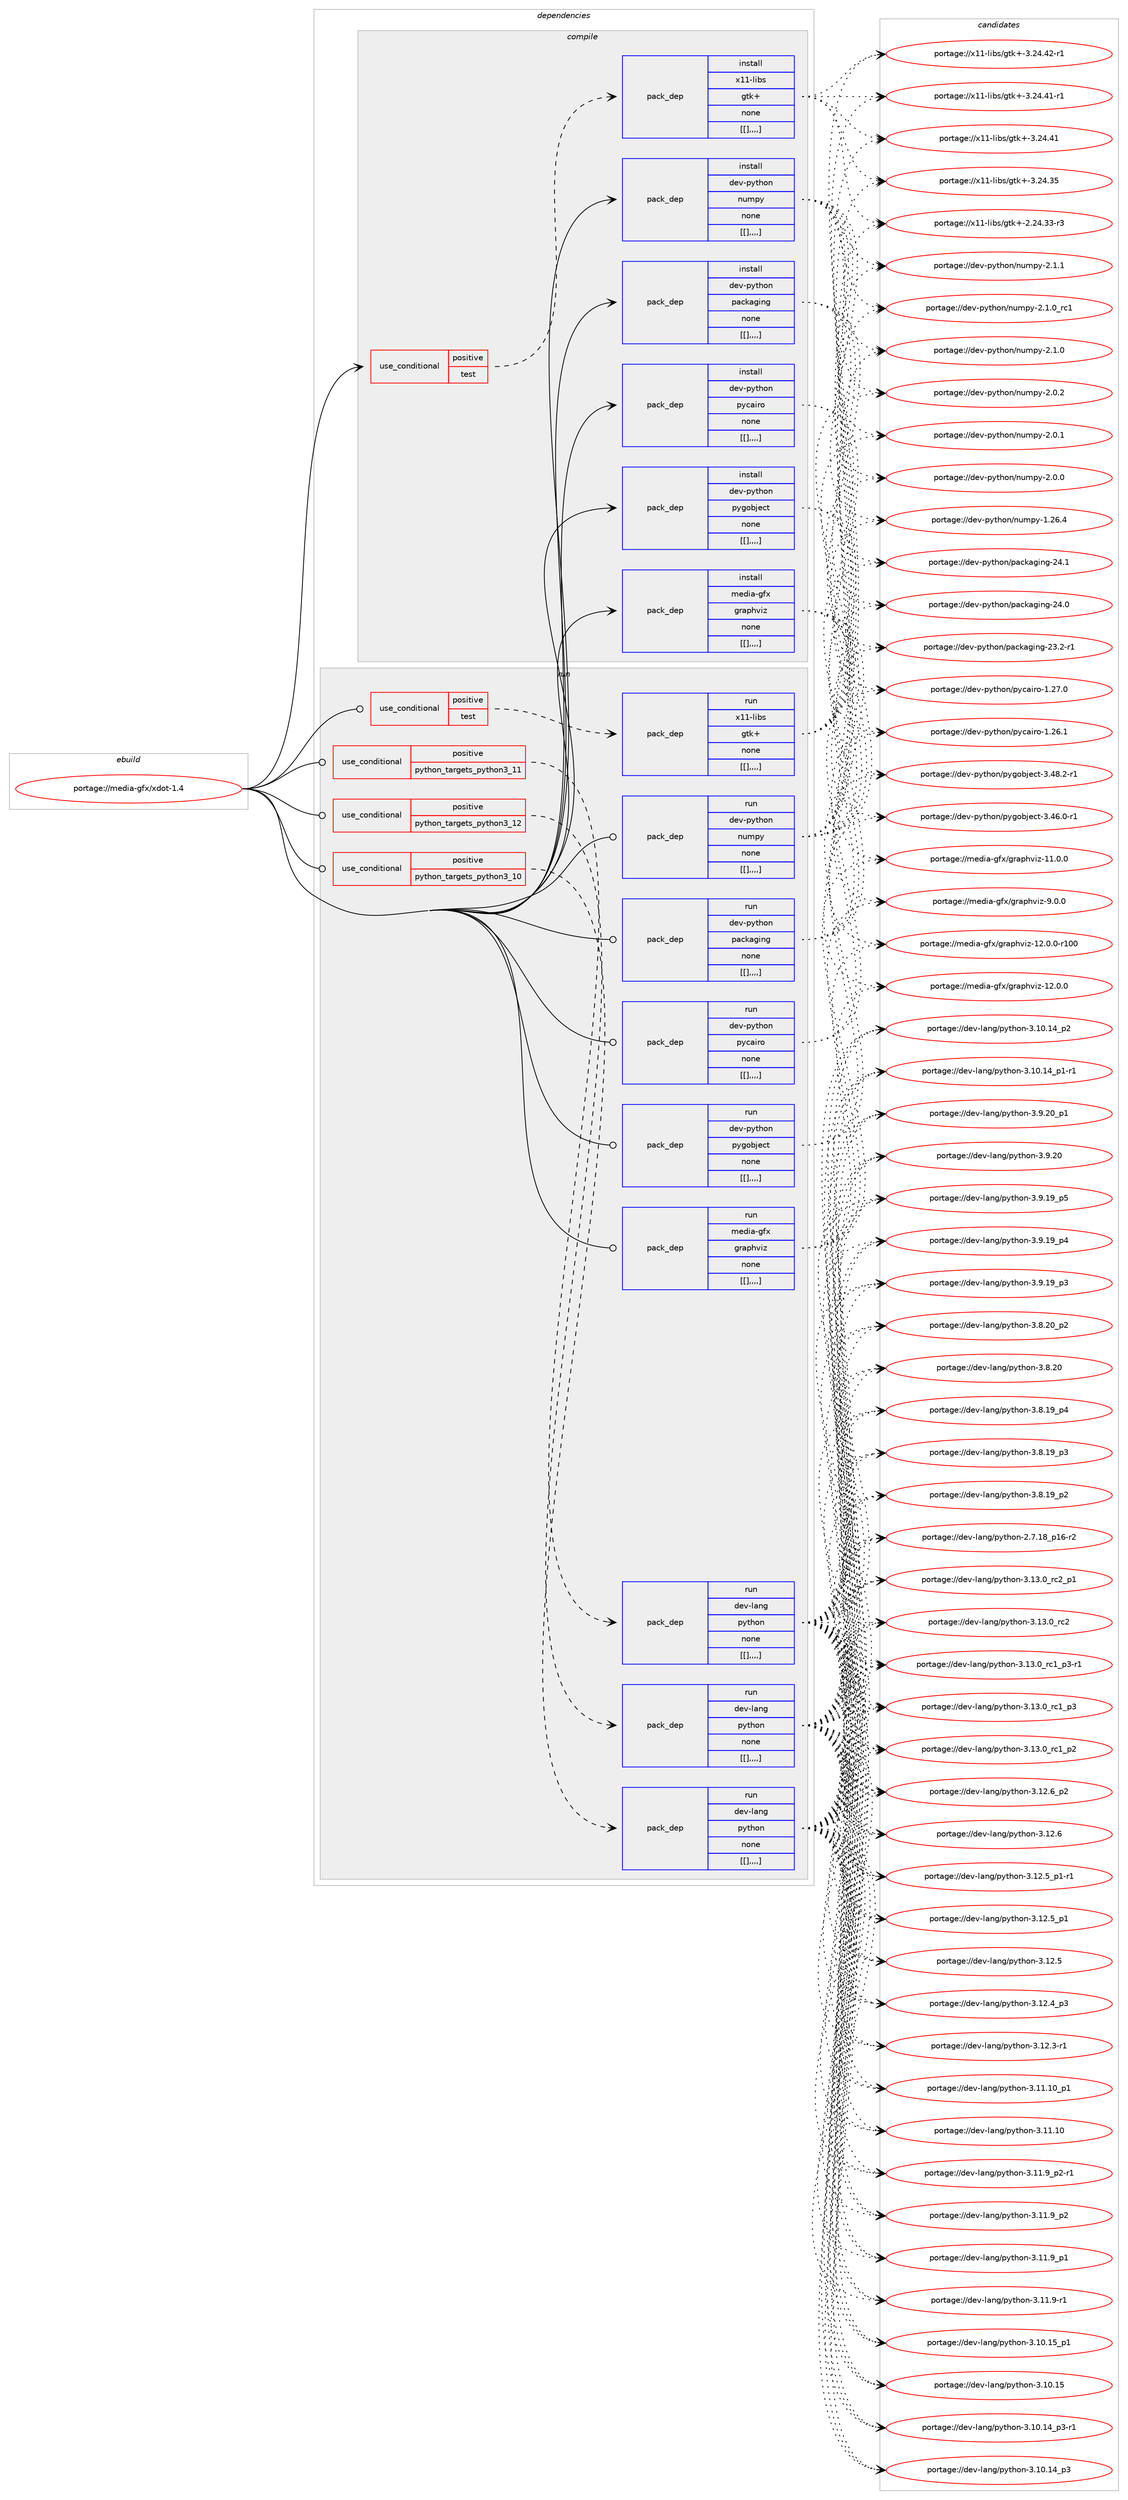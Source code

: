 digraph prolog {

# *************
# Graph options
# *************

newrank=true;
concentrate=true;
compound=true;
graph [rankdir=LR,fontname=Helvetica,fontsize=10,ranksep=1.5];#, ranksep=2.5, nodesep=0.2];
edge  [arrowhead=vee];
node  [fontname=Helvetica,fontsize=10];

# **********
# The ebuild
# **********

subgraph cluster_leftcol {
color=gray;
label=<<i>ebuild</i>>;
id [label="portage://media-gfx/xdot-1.4", color=red, width=4, href="../media-gfx/xdot-1.4.svg"];
}

# ****************
# The dependencies
# ****************

subgraph cluster_midcol {
color=gray;
label=<<i>dependencies</i>>;
subgraph cluster_compile {
fillcolor="#eeeeee";
style=filled;
label=<<i>compile</i>>;
subgraph cond77626 {
dependency305379 [label=<<TABLE BORDER="0" CELLBORDER="1" CELLSPACING="0" CELLPADDING="4"><TR><TD ROWSPAN="3" CELLPADDING="10">use_conditional</TD></TR><TR><TD>positive</TD></TR><TR><TD>test</TD></TR></TABLE>>, shape=none, color=red];
subgraph pack225354 {
dependency305380 [label=<<TABLE BORDER="0" CELLBORDER="1" CELLSPACING="0" CELLPADDING="4" WIDTH="220"><TR><TD ROWSPAN="6" CELLPADDING="30">pack_dep</TD></TR><TR><TD WIDTH="110">install</TD></TR><TR><TD>x11-libs</TD></TR><TR><TD>gtk+</TD></TR><TR><TD>none</TD></TR><TR><TD>[[],,,,]</TD></TR></TABLE>>, shape=none, color=blue];
}
dependency305379:e -> dependency305380:w [weight=20,style="dashed",arrowhead="vee"];
}
id:e -> dependency305379:w [weight=20,style="solid",arrowhead="vee"];
subgraph pack225355 {
dependency305381 [label=<<TABLE BORDER="0" CELLBORDER="1" CELLSPACING="0" CELLPADDING="4" WIDTH="220"><TR><TD ROWSPAN="6" CELLPADDING="30">pack_dep</TD></TR><TR><TD WIDTH="110">install</TD></TR><TR><TD>dev-python</TD></TR><TR><TD>numpy</TD></TR><TR><TD>none</TD></TR><TR><TD>[[],,,,]</TD></TR></TABLE>>, shape=none, color=blue];
}
id:e -> dependency305381:w [weight=20,style="solid",arrowhead="vee"];
subgraph pack225356 {
dependency305382 [label=<<TABLE BORDER="0" CELLBORDER="1" CELLSPACING="0" CELLPADDING="4" WIDTH="220"><TR><TD ROWSPAN="6" CELLPADDING="30">pack_dep</TD></TR><TR><TD WIDTH="110">install</TD></TR><TR><TD>dev-python</TD></TR><TR><TD>packaging</TD></TR><TR><TD>none</TD></TR><TR><TD>[[],,,,]</TD></TR></TABLE>>, shape=none, color=blue];
}
id:e -> dependency305382:w [weight=20,style="solid",arrowhead="vee"];
subgraph pack225357 {
dependency305383 [label=<<TABLE BORDER="0" CELLBORDER="1" CELLSPACING="0" CELLPADDING="4" WIDTH="220"><TR><TD ROWSPAN="6" CELLPADDING="30">pack_dep</TD></TR><TR><TD WIDTH="110">install</TD></TR><TR><TD>dev-python</TD></TR><TR><TD>pycairo</TD></TR><TR><TD>none</TD></TR><TR><TD>[[],,,,]</TD></TR></TABLE>>, shape=none, color=blue];
}
id:e -> dependency305383:w [weight=20,style="solid",arrowhead="vee"];
subgraph pack225358 {
dependency305384 [label=<<TABLE BORDER="0" CELLBORDER="1" CELLSPACING="0" CELLPADDING="4" WIDTH="220"><TR><TD ROWSPAN="6" CELLPADDING="30">pack_dep</TD></TR><TR><TD WIDTH="110">install</TD></TR><TR><TD>dev-python</TD></TR><TR><TD>pygobject</TD></TR><TR><TD>none</TD></TR><TR><TD>[[],,,,]</TD></TR></TABLE>>, shape=none, color=blue];
}
id:e -> dependency305384:w [weight=20,style="solid",arrowhead="vee"];
subgraph pack225359 {
dependency305385 [label=<<TABLE BORDER="0" CELLBORDER="1" CELLSPACING="0" CELLPADDING="4" WIDTH="220"><TR><TD ROWSPAN="6" CELLPADDING="30">pack_dep</TD></TR><TR><TD WIDTH="110">install</TD></TR><TR><TD>media-gfx</TD></TR><TR><TD>graphviz</TD></TR><TR><TD>none</TD></TR><TR><TD>[[],,,,]</TD></TR></TABLE>>, shape=none, color=blue];
}
id:e -> dependency305385:w [weight=20,style="solid",arrowhead="vee"];
}
subgraph cluster_compileandrun {
fillcolor="#eeeeee";
style=filled;
label=<<i>compile and run</i>>;
}
subgraph cluster_run {
fillcolor="#eeeeee";
style=filled;
label=<<i>run</i>>;
subgraph cond77627 {
dependency305386 [label=<<TABLE BORDER="0" CELLBORDER="1" CELLSPACING="0" CELLPADDING="4"><TR><TD ROWSPAN="3" CELLPADDING="10">use_conditional</TD></TR><TR><TD>positive</TD></TR><TR><TD>python_targets_python3_10</TD></TR></TABLE>>, shape=none, color=red];
subgraph pack225360 {
dependency305387 [label=<<TABLE BORDER="0" CELLBORDER="1" CELLSPACING="0" CELLPADDING="4" WIDTH="220"><TR><TD ROWSPAN="6" CELLPADDING="30">pack_dep</TD></TR><TR><TD WIDTH="110">run</TD></TR><TR><TD>dev-lang</TD></TR><TR><TD>python</TD></TR><TR><TD>none</TD></TR><TR><TD>[[],,,,]</TD></TR></TABLE>>, shape=none, color=blue];
}
dependency305386:e -> dependency305387:w [weight=20,style="dashed",arrowhead="vee"];
}
id:e -> dependency305386:w [weight=20,style="solid",arrowhead="odot"];
subgraph cond77628 {
dependency305388 [label=<<TABLE BORDER="0" CELLBORDER="1" CELLSPACING="0" CELLPADDING="4"><TR><TD ROWSPAN="3" CELLPADDING="10">use_conditional</TD></TR><TR><TD>positive</TD></TR><TR><TD>python_targets_python3_11</TD></TR></TABLE>>, shape=none, color=red];
subgraph pack225361 {
dependency305389 [label=<<TABLE BORDER="0" CELLBORDER="1" CELLSPACING="0" CELLPADDING="4" WIDTH="220"><TR><TD ROWSPAN="6" CELLPADDING="30">pack_dep</TD></TR><TR><TD WIDTH="110">run</TD></TR><TR><TD>dev-lang</TD></TR><TR><TD>python</TD></TR><TR><TD>none</TD></TR><TR><TD>[[],,,,]</TD></TR></TABLE>>, shape=none, color=blue];
}
dependency305388:e -> dependency305389:w [weight=20,style="dashed",arrowhead="vee"];
}
id:e -> dependency305388:w [weight=20,style="solid",arrowhead="odot"];
subgraph cond77629 {
dependency305390 [label=<<TABLE BORDER="0" CELLBORDER="1" CELLSPACING="0" CELLPADDING="4"><TR><TD ROWSPAN="3" CELLPADDING="10">use_conditional</TD></TR><TR><TD>positive</TD></TR><TR><TD>python_targets_python3_12</TD></TR></TABLE>>, shape=none, color=red];
subgraph pack225362 {
dependency305391 [label=<<TABLE BORDER="0" CELLBORDER="1" CELLSPACING="0" CELLPADDING="4" WIDTH="220"><TR><TD ROWSPAN="6" CELLPADDING="30">pack_dep</TD></TR><TR><TD WIDTH="110">run</TD></TR><TR><TD>dev-lang</TD></TR><TR><TD>python</TD></TR><TR><TD>none</TD></TR><TR><TD>[[],,,,]</TD></TR></TABLE>>, shape=none, color=blue];
}
dependency305390:e -> dependency305391:w [weight=20,style="dashed",arrowhead="vee"];
}
id:e -> dependency305390:w [weight=20,style="solid",arrowhead="odot"];
subgraph cond77630 {
dependency305392 [label=<<TABLE BORDER="0" CELLBORDER="1" CELLSPACING="0" CELLPADDING="4"><TR><TD ROWSPAN="3" CELLPADDING="10">use_conditional</TD></TR><TR><TD>positive</TD></TR><TR><TD>test</TD></TR></TABLE>>, shape=none, color=red];
subgraph pack225363 {
dependency305393 [label=<<TABLE BORDER="0" CELLBORDER="1" CELLSPACING="0" CELLPADDING="4" WIDTH="220"><TR><TD ROWSPAN="6" CELLPADDING="30">pack_dep</TD></TR><TR><TD WIDTH="110">run</TD></TR><TR><TD>x11-libs</TD></TR><TR><TD>gtk+</TD></TR><TR><TD>none</TD></TR><TR><TD>[[],,,,]</TD></TR></TABLE>>, shape=none, color=blue];
}
dependency305392:e -> dependency305393:w [weight=20,style="dashed",arrowhead="vee"];
}
id:e -> dependency305392:w [weight=20,style="solid",arrowhead="odot"];
subgraph pack225364 {
dependency305394 [label=<<TABLE BORDER="0" CELLBORDER="1" CELLSPACING="0" CELLPADDING="4" WIDTH="220"><TR><TD ROWSPAN="6" CELLPADDING="30">pack_dep</TD></TR><TR><TD WIDTH="110">run</TD></TR><TR><TD>dev-python</TD></TR><TR><TD>numpy</TD></TR><TR><TD>none</TD></TR><TR><TD>[[],,,,]</TD></TR></TABLE>>, shape=none, color=blue];
}
id:e -> dependency305394:w [weight=20,style="solid",arrowhead="odot"];
subgraph pack225365 {
dependency305395 [label=<<TABLE BORDER="0" CELLBORDER="1" CELLSPACING="0" CELLPADDING="4" WIDTH="220"><TR><TD ROWSPAN="6" CELLPADDING="30">pack_dep</TD></TR><TR><TD WIDTH="110">run</TD></TR><TR><TD>dev-python</TD></TR><TR><TD>packaging</TD></TR><TR><TD>none</TD></TR><TR><TD>[[],,,,]</TD></TR></TABLE>>, shape=none, color=blue];
}
id:e -> dependency305395:w [weight=20,style="solid",arrowhead="odot"];
subgraph pack225366 {
dependency305396 [label=<<TABLE BORDER="0" CELLBORDER="1" CELLSPACING="0" CELLPADDING="4" WIDTH="220"><TR><TD ROWSPAN="6" CELLPADDING="30">pack_dep</TD></TR><TR><TD WIDTH="110">run</TD></TR><TR><TD>dev-python</TD></TR><TR><TD>pycairo</TD></TR><TR><TD>none</TD></TR><TR><TD>[[],,,,]</TD></TR></TABLE>>, shape=none, color=blue];
}
id:e -> dependency305396:w [weight=20,style="solid",arrowhead="odot"];
subgraph pack225367 {
dependency305397 [label=<<TABLE BORDER="0" CELLBORDER="1" CELLSPACING="0" CELLPADDING="4" WIDTH="220"><TR><TD ROWSPAN="6" CELLPADDING="30">pack_dep</TD></TR><TR><TD WIDTH="110">run</TD></TR><TR><TD>dev-python</TD></TR><TR><TD>pygobject</TD></TR><TR><TD>none</TD></TR><TR><TD>[[],,,,]</TD></TR></TABLE>>, shape=none, color=blue];
}
id:e -> dependency305397:w [weight=20,style="solid",arrowhead="odot"];
subgraph pack225368 {
dependency305398 [label=<<TABLE BORDER="0" CELLBORDER="1" CELLSPACING="0" CELLPADDING="4" WIDTH="220"><TR><TD ROWSPAN="6" CELLPADDING="30">pack_dep</TD></TR><TR><TD WIDTH="110">run</TD></TR><TR><TD>media-gfx</TD></TR><TR><TD>graphviz</TD></TR><TR><TD>none</TD></TR><TR><TD>[[],,,,]</TD></TR></TABLE>>, shape=none, color=blue];
}
id:e -> dependency305398:w [weight=20,style="solid",arrowhead="odot"];
}
}

# **************
# The candidates
# **************

subgraph cluster_choices {
rank=same;
color=gray;
label=<<i>candidates</i>>;

subgraph choice225354 {
color=black;
nodesep=1;
choice12049494510810598115471031161074345514650524652504511449 [label="portage://x11-libs/gtk+-3.24.42-r1", color=red, width=4,href="../x11-libs/gtk+-3.24.42-r1.svg"];
choice12049494510810598115471031161074345514650524652494511449 [label="portage://x11-libs/gtk+-3.24.41-r1", color=red, width=4,href="../x11-libs/gtk+-3.24.41-r1.svg"];
choice1204949451081059811547103116107434551465052465249 [label="portage://x11-libs/gtk+-3.24.41", color=red, width=4,href="../x11-libs/gtk+-3.24.41.svg"];
choice1204949451081059811547103116107434551465052465153 [label="portage://x11-libs/gtk+-3.24.35", color=red, width=4,href="../x11-libs/gtk+-3.24.35.svg"];
choice12049494510810598115471031161074345504650524651514511451 [label="portage://x11-libs/gtk+-2.24.33-r3", color=red, width=4,href="../x11-libs/gtk+-2.24.33-r3.svg"];
dependency305380:e -> choice12049494510810598115471031161074345514650524652504511449:w [style=dotted,weight="100"];
dependency305380:e -> choice12049494510810598115471031161074345514650524652494511449:w [style=dotted,weight="100"];
dependency305380:e -> choice1204949451081059811547103116107434551465052465249:w [style=dotted,weight="100"];
dependency305380:e -> choice1204949451081059811547103116107434551465052465153:w [style=dotted,weight="100"];
dependency305380:e -> choice12049494510810598115471031161074345504650524651514511451:w [style=dotted,weight="100"];
}
subgraph choice225355 {
color=black;
nodesep=1;
choice1001011184511212111610411111047110117109112121455046494649 [label="portage://dev-python/numpy-2.1.1", color=red, width=4,href="../dev-python/numpy-2.1.1.svg"];
choice1001011184511212111610411111047110117109112121455046494648951149949 [label="portage://dev-python/numpy-2.1.0_rc1", color=red, width=4,href="../dev-python/numpy-2.1.0_rc1.svg"];
choice1001011184511212111610411111047110117109112121455046494648 [label="portage://dev-python/numpy-2.1.0", color=red, width=4,href="../dev-python/numpy-2.1.0.svg"];
choice1001011184511212111610411111047110117109112121455046484650 [label="portage://dev-python/numpy-2.0.2", color=red, width=4,href="../dev-python/numpy-2.0.2.svg"];
choice1001011184511212111610411111047110117109112121455046484649 [label="portage://dev-python/numpy-2.0.1", color=red, width=4,href="../dev-python/numpy-2.0.1.svg"];
choice1001011184511212111610411111047110117109112121455046484648 [label="portage://dev-python/numpy-2.0.0", color=red, width=4,href="../dev-python/numpy-2.0.0.svg"];
choice100101118451121211161041111104711011710911212145494650544652 [label="portage://dev-python/numpy-1.26.4", color=red, width=4,href="../dev-python/numpy-1.26.4.svg"];
dependency305381:e -> choice1001011184511212111610411111047110117109112121455046494649:w [style=dotted,weight="100"];
dependency305381:e -> choice1001011184511212111610411111047110117109112121455046494648951149949:w [style=dotted,weight="100"];
dependency305381:e -> choice1001011184511212111610411111047110117109112121455046494648:w [style=dotted,weight="100"];
dependency305381:e -> choice1001011184511212111610411111047110117109112121455046484650:w [style=dotted,weight="100"];
dependency305381:e -> choice1001011184511212111610411111047110117109112121455046484649:w [style=dotted,weight="100"];
dependency305381:e -> choice1001011184511212111610411111047110117109112121455046484648:w [style=dotted,weight="100"];
dependency305381:e -> choice100101118451121211161041111104711011710911212145494650544652:w [style=dotted,weight="100"];
}
subgraph choice225356 {
color=black;
nodesep=1;
choice10010111845112121116104111110471129799107971031051101034550524649 [label="portage://dev-python/packaging-24.1", color=red, width=4,href="../dev-python/packaging-24.1.svg"];
choice10010111845112121116104111110471129799107971031051101034550524648 [label="portage://dev-python/packaging-24.0", color=red, width=4,href="../dev-python/packaging-24.0.svg"];
choice100101118451121211161041111104711297991079710310511010345505146504511449 [label="portage://dev-python/packaging-23.2-r1", color=red, width=4,href="../dev-python/packaging-23.2-r1.svg"];
dependency305382:e -> choice10010111845112121116104111110471129799107971031051101034550524649:w [style=dotted,weight="100"];
dependency305382:e -> choice10010111845112121116104111110471129799107971031051101034550524648:w [style=dotted,weight="100"];
dependency305382:e -> choice100101118451121211161041111104711297991079710310511010345505146504511449:w [style=dotted,weight="100"];
}
subgraph choice225357 {
color=black;
nodesep=1;
choice1001011184511212111610411111047112121999710511411145494650554648 [label="portage://dev-python/pycairo-1.27.0", color=red, width=4,href="../dev-python/pycairo-1.27.0.svg"];
choice1001011184511212111610411111047112121999710511411145494650544649 [label="portage://dev-python/pycairo-1.26.1", color=red, width=4,href="../dev-python/pycairo-1.26.1.svg"];
dependency305383:e -> choice1001011184511212111610411111047112121999710511411145494650554648:w [style=dotted,weight="100"];
dependency305383:e -> choice1001011184511212111610411111047112121999710511411145494650544649:w [style=dotted,weight="100"];
}
subgraph choice225358 {
color=black;
nodesep=1;
choice10010111845112121116104111110471121211031119810610199116455146525646504511449 [label="portage://dev-python/pygobject-3.48.2-r1", color=red, width=4,href="../dev-python/pygobject-3.48.2-r1.svg"];
choice10010111845112121116104111110471121211031119810610199116455146525446484511449 [label="portage://dev-python/pygobject-3.46.0-r1", color=red, width=4,href="../dev-python/pygobject-3.46.0-r1.svg"];
dependency305384:e -> choice10010111845112121116104111110471121211031119810610199116455146525646504511449:w [style=dotted,weight="100"];
dependency305384:e -> choice10010111845112121116104111110471121211031119810610199116455146525446484511449:w [style=dotted,weight="100"];
}
subgraph choice225359 {
color=black;
nodesep=1;
choice109101100105974510310212047103114971121041181051224549504648464845114494848 [label="portage://media-gfx/graphviz-12.0.0-r100", color=red, width=4,href="../media-gfx/graphviz-12.0.0-r100.svg"];
choice1091011001059745103102120471031149711210411810512245495046484648 [label="portage://media-gfx/graphviz-12.0.0", color=red, width=4,href="../media-gfx/graphviz-12.0.0.svg"];
choice1091011001059745103102120471031149711210411810512245494946484648 [label="portage://media-gfx/graphviz-11.0.0", color=red, width=4,href="../media-gfx/graphviz-11.0.0.svg"];
choice10910110010597451031021204710311497112104118105122455746484648 [label="portage://media-gfx/graphviz-9.0.0", color=red, width=4,href="../media-gfx/graphviz-9.0.0.svg"];
dependency305385:e -> choice109101100105974510310212047103114971121041181051224549504648464845114494848:w [style=dotted,weight="100"];
dependency305385:e -> choice1091011001059745103102120471031149711210411810512245495046484648:w [style=dotted,weight="100"];
dependency305385:e -> choice1091011001059745103102120471031149711210411810512245494946484648:w [style=dotted,weight="100"];
dependency305385:e -> choice10910110010597451031021204710311497112104118105122455746484648:w [style=dotted,weight="100"];
}
subgraph choice225360 {
color=black;
nodesep=1;
choice100101118451089711010347112121116104111110455146495146489511499509511249 [label="portage://dev-lang/python-3.13.0_rc2_p1", color=red, width=4,href="../dev-lang/python-3.13.0_rc2_p1.svg"];
choice10010111845108971101034711212111610411111045514649514648951149950 [label="portage://dev-lang/python-3.13.0_rc2", color=red, width=4,href="../dev-lang/python-3.13.0_rc2.svg"];
choice1001011184510897110103471121211161041111104551464951464895114994995112514511449 [label="portage://dev-lang/python-3.13.0_rc1_p3-r1", color=red, width=4,href="../dev-lang/python-3.13.0_rc1_p3-r1.svg"];
choice100101118451089711010347112121116104111110455146495146489511499499511251 [label="portage://dev-lang/python-3.13.0_rc1_p3", color=red, width=4,href="../dev-lang/python-3.13.0_rc1_p3.svg"];
choice100101118451089711010347112121116104111110455146495146489511499499511250 [label="portage://dev-lang/python-3.13.0_rc1_p2", color=red, width=4,href="../dev-lang/python-3.13.0_rc1_p2.svg"];
choice100101118451089711010347112121116104111110455146495046549511250 [label="portage://dev-lang/python-3.12.6_p2", color=red, width=4,href="../dev-lang/python-3.12.6_p2.svg"];
choice10010111845108971101034711212111610411111045514649504654 [label="portage://dev-lang/python-3.12.6", color=red, width=4,href="../dev-lang/python-3.12.6.svg"];
choice1001011184510897110103471121211161041111104551464950465395112494511449 [label="portage://dev-lang/python-3.12.5_p1-r1", color=red, width=4,href="../dev-lang/python-3.12.5_p1-r1.svg"];
choice100101118451089711010347112121116104111110455146495046539511249 [label="portage://dev-lang/python-3.12.5_p1", color=red, width=4,href="../dev-lang/python-3.12.5_p1.svg"];
choice10010111845108971101034711212111610411111045514649504653 [label="portage://dev-lang/python-3.12.5", color=red, width=4,href="../dev-lang/python-3.12.5.svg"];
choice100101118451089711010347112121116104111110455146495046529511251 [label="portage://dev-lang/python-3.12.4_p3", color=red, width=4,href="../dev-lang/python-3.12.4_p3.svg"];
choice100101118451089711010347112121116104111110455146495046514511449 [label="portage://dev-lang/python-3.12.3-r1", color=red, width=4,href="../dev-lang/python-3.12.3-r1.svg"];
choice10010111845108971101034711212111610411111045514649494649489511249 [label="portage://dev-lang/python-3.11.10_p1", color=red, width=4,href="../dev-lang/python-3.11.10_p1.svg"];
choice1001011184510897110103471121211161041111104551464949464948 [label="portage://dev-lang/python-3.11.10", color=red, width=4,href="../dev-lang/python-3.11.10.svg"];
choice1001011184510897110103471121211161041111104551464949465795112504511449 [label="portage://dev-lang/python-3.11.9_p2-r1", color=red, width=4,href="../dev-lang/python-3.11.9_p2-r1.svg"];
choice100101118451089711010347112121116104111110455146494946579511250 [label="portage://dev-lang/python-3.11.9_p2", color=red, width=4,href="../dev-lang/python-3.11.9_p2.svg"];
choice100101118451089711010347112121116104111110455146494946579511249 [label="portage://dev-lang/python-3.11.9_p1", color=red, width=4,href="../dev-lang/python-3.11.9_p1.svg"];
choice100101118451089711010347112121116104111110455146494946574511449 [label="portage://dev-lang/python-3.11.9-r1", color=red, width=4,href="../dev-lang/python-3.11.9-r1.svg"];
choice10010111845108971101034711212111610411111045514649484649539511249 [label="portage://dev-lang/python-3.10.15_p1", color=red, width=4,href="../dev-lang/python-3.10.15_p1.svg"];
choice1001011184510897110103471121211161041111104551464948464953 [label="portage://dev-lang/python-3.10.15", color=red, width=4,href="../dev-lang/python-3.10.15.svg"];
choice100101118451089711010347112121116104111110455146494846495295112514511449 [label="portage://dev-lang/python-3.10.14_p3-r1", color=red, width=4,href="../dev-lang/python-3.10.14_p3-r1.svg"];
choice10010111845108971101034711212111610411111045514649484649529511251 [label="portage://dev-lang/python-3.10.14_p3", color=red, width=4,href="../dev-lang/python-3.10.14_p3.svg"];
choice10010111845108971101034711212111610411111045514649484649529511250 [label="portage://dev-lang/python-3.10.14_p2", color=red, width=4,href="../dev-lang/python-3.10.14_p2.svg"];
choice100101118451089711010347112121116104111110455146494846495295112494511449 [label="portage://dev-lang/python-3.10.14_p1-r1", color=red, width=4,href="../dev-lang/python-3.10.14_p1-r1.svg"];
choice100101118451089711010347112121116104111110455146574650489511249 [label="portage://dev-lang/python-3.9.20_p1", color=red, width=4,href="../dev-lang/python-3.9.20_p1.svg"];
choice10010111845108971101034711212111610411111045514657465048 [label="portage://dev-lang/python-3.9.20", color=red, width=4,href="../dev-lang/python-3.9.20.svg"];
choice100101118451089711010347112121116104111110455146574649579511253 [label="portage://dev-lang/python-3.9.19_p5", color=red, width=4,href="../dev-lang/python-3.9.19_p5.svg"];
choice100101118451089711010347112121116104111110455146574649579511252 [label="portage://dev-lang/python-3.9.19_p4", color=red, width=4,href="../dev-lang/python-3.9.19_p4.svg"];
choice100101118451089711010347112121116104111110455146574649579511251 [label="portage://dev-lang/python-3.9.19_p3", color=red, width=4,href="../dev-lang/python-3.9.19_p3.svg"];
choice100101118451089711010347112121116104111110455146564650489511250 [label="portage://dev-lang/python-3.8.20_p2", color=red, width=4,href="../dev-lang/python-3.8.20_p2.svg"];
choice10010111845108971101034711212111610411111045514656465048 [label="portage://dev-lang/python-3.8.20", color=red, width=4,href="../dev-lang/python-3.8.20.svg"];
choice100101118451089711010347112121116104111110455146564649579511252 [label="portage://dev-lang/python-3.8.19_p4", color=red, width=4,href="../dev-lang/python-3.8.19_p4.svg"];
choice100101118451089711010347112121116104111110455146564649579511251 [label="portage://dev-lang/python-3.8.19_p3", color=red, width=4,href="../dev-lang/python-3.8.19_p3.svg"];
choice100101118451089711010347112121116104111110455146564649579511250 [label="portage://dev-lang/python-3.8.19_p2", color=red, width=4,href="../dev-lang/python-3.8.19_p2.svg"];
choice100101118451089711010347112121116104111110455046554649569511249544511450 [label="portage://dev-lang/python-2.7.18_p16-r2", color=red, width=4,href="../dev-lang/python-2.7.18_p16-r2.svg"];
dependency305387:e -> choice100101118451089711010347112121116104111110455146495146489511499509511249:w [style=dotted,weight="100"];
dependency305387:e -> choice10010111845108971101034711212111610411111045514649514648951149950:w [style=dotted,weight="100"];
dependency305387:e -> choice1001011184510897110103471121211161041111104551464951464895114994995112514511449:w [style=dotted,weight="100"];
dependency305387:e -> choice100101118451089711010347112121116104111110455146495146489511499499511251:w [style=dotted,weight="100"];
dependency305387:e -> choice100101118451089711010347112121116104111110455146495146489511499499511250:w [style=dotted,weight="100"];
dependency305387:e -> choice100101118451089711010347112121116104111110455146495046549511250:w [style=dotted,weight="100"];
dependency305387:e -> choice10010111845108971101034711212111610411111045514649504654:w [style=dotted,weight="100"];
dependency305387:e -> choice1001011184510897110103471121211161041111104551464950465395112494511449:w [style=dotted,weight="100"];
dependency305387:e -> choice100101118451089711010347112121116104111110455146495046539511249:w [style=dotted,weight="100"];
dependency305387:e -> choice10010111845108971101034711212111610411111045514649504653:w [style=dotted,weight="100"];
dependency305387:e -> choice100101118451089711010347112121116104111110455146495046529511251:w [style=dotted,weight="100"];
dependency305387:e -> choice100101118451089711010347112121116104111110455146495046514511449:w [style=dotted,weight="100"];
dependency305387:e -> choice10010111845108971101034711212111610411111045514649494649489511249:w [style=dotted,weight="100"];
dependency305387:e -> choice1001011184510897110103471121211161041111104551464949464948:w [style=dotted,weight="100"];
dependency305387:e -> choice1001011184510897110103471121211161041111104551464949465795112504511449:w [style=dotted,weight="100"];
dependency305387:e -> choice100101118451089711010347112121116104111110455146494946579511250:w [style=dotted,weight="100"];
dependency305387:e -> choice100101118451089711010347112121116104111110455146494946579511249:w [style=dotted,weight="100"];
dependency305387:e -> choice100101118451089711010347112121116104111110455146494946574511449:w [style=dotted,weight="100"];
dependency305387:e -> choice10010111845108971101034711212111610411111045514649484649539511249:w [style=dotted,weight="100"];
dependency305387:e -> choice1001011184510897110103471121211161041111104551464948464953:w [style=dotted,weight="100"];
dependency305387:e -> choice100101118451089711010347112121116104111110455146494846495295112514511449:w [style=dotted,weight="100"];
dependency305387:e -> choice10010111845108971101034711212111610411111045514649484649529511251:w [style=dotted,weight="100"];
dependency305387:e -> choice10010111845108971101034711212111610411111045514649484649529511250:w [style=dotted,weight="100"];
dependency305387:e -> choice100101118451089711010347112121116104111110455146494846495295112494511449:w [style=dotted,weight="100"];
dependency305387:e -> choice100101118451089711010347112121116104111110455146574650489511249:w [style=dotted,weight="100"];
dependency305387:e -> choice10010111845108971101034711212111610411111045514657465048:w [style=dotted,weight="100"];
dependency305387:e -> choice100101118451089711010347112121116104111110455146574649579511253:w [style=dotted,weight="100"];
dependency305387:e -> choice100101118451089711010347112121116104111110455146574649579511252:w [style=dotted,weight="100"];
dependency305387:e -> choice100101118451089711010347112121116104111110455146574649579511251:w [style=dotted,weight="100"];
dependency305387:e -> choice100101118451089711010347112121116104111110455146564650489511250:w [style=dotted,weight="100"];
dependency305387:e -> choice10010111845108971101034711212111610411111045514656465048:w [style=dotted,weight="100"];
dependency305387:e -> choice100101118451089711010347112121116104111110455146564649579511252:w [style=dotted,weight="100"];
dependency305387:e -> choice100101118451089711010347112121116104111110455146564649579511251:w [style=dotted,weight="100"];
dependency305387:e -> choice100101118451089711010347112121116104111110455146564649579511250:w [style=dotted,weight="100"];
dependency305387:e -> choice100101118451089711010347112121116104111110455046554649569511249544511450:w [style=dotted,weight="100"];
}
subgraph choice225361 {
color=black;
nodesep=1;
choice100101118451089711010347112121116104111110455146495146489511499509511249 [label="portage://dev-lang/python-3.13.0_rc2_p1", color=red, width=4,href="../dev-lang/python-3.13.0_rc2_p1.svg"];
choice10010111845108971101034711212111610411111045514649514648951149950 [label="portage://dev-lang/python-3.13.0_rc2", color=red, width=4,href="../dev-lang/python-3.13.0_rc2.svg"];
choice1001011184510897110103471121211161041111104551464951464895114994995112514511449 [label="portage://dev-lang/python-3.13.0_rc1_p3-r1", color=red, width=4,href="../dev-lang/python-3.13.0_rc1_p3-r1.svg"];
choice100101118451089711010347112121116104111110455146495146489511499499511251 [label="portage://dev-lang/python-3.13.0_rc1_p3", color=red, width=4,href="../dev-lang/python-3.13.0_rc1_p3.svg"];
choice100101118451089711010347112121116104111110455146495146489511499499511250 [label="portage://dev-lang/python-3.13.0_rc1_p2", color=red, width=4,href="../dev-lang/python-3.13.0_rc1_p2.svg"];
choice100101118451089711010347112121116104111110455146495046549511250 [label="portage://dev-lang/python-3.12.6_p2", color=red, width=4,href="../dev-lang/python-3.12.6_p2.svg"];
choice10010111845108971101034711212111610411111045514649504654 [label="portage://dev-lang/python-3.12.6", color=red, width=4,href="../dev-lang/python-3.12.6.svg"];
choice1001011184510897110103471121211161041111104551464950465395112494511449 [label="portage://dev-lang/python-3.12.5_p1-r1", color=red, width=4,href="../dev-lang/python-3.12.5_p1-r1.svg"];
choice100101118451089711010347112121116104111110455146495046539511249 [label="portage://dev-lang/python-3.12.5_p1", color=red, width=4,href="../dev-lang/python-3.12.5_p1.svg"];
choice10010111845108971101034711212111610411111045514649504653 [label="portage://dev-lang/python-3.12.5", color=red, width=4,href="../dev-lang/python-3.12.5.svg"];
choice100101118451089711010347112121116104111110455146495046529511251 [label="portage://dev-lang/python-3.12.4_p3", color=red, width=4,href="../dev-lang/python-3.12.4_p3.svg"];
choice100101118451089711010347112121116104111110455146495046514511449 [label="portage://dev-lang/python-3.12.3-r1", color=red, width=4,href="../dev-lang/python-3.12.3-r1.svg"];
choice10010111845108971101034711212111610411111045514649494649489511249 [label="portage://dev-lang/python-3.11.10_p1", color=red, width=4,href="../dev-lang/python-3.11.10_p1.svg"];
choice1001011184510897110103471121211161041111104551464949464948 [label="portage://dev-lang/python-3.11.10", color=red, width=4,href="../dev-lang/python-3.11.10.svg"];
choice1001011184510897110103471121211161041111104551464949465795112504511449 [label="portage://dev-lang/python-3.11.9_p2-r1", color=red, width=4,href="../dev-lang/python-3.11.9_p2-r1.svg"];
choice100101118451089711010347112121116104111110455146494946579511250 [label="portage://dev-lang/python-3.11.9_p2", color=red, width=4,href="../dev-lang/python-3.11.9_p2.svg"];
choice100101118451089711010347112121116104111110455146494946579511249 [label="portage://dev-lang/python-3.11.9_p1", color=red, width=4,href="../dev-lang/python-3.11.9_p1.svg"];
choice100101118451089711010347112121116104111110455146494946574511449 [label="portage://dev-lang/python-3.11.9-r1", color=red, width=4,href="../dev-lang/python-3.11.9-r1.svg"];
choice10010111845108971101034711212111610411111045514649484649539511249 [label="portage://dev-lang/python-3.10.15_p1", color=red, width=4,href="../dev-lang/python-3.10.15_p1.svg"];
choice1001011184510897110103471121211161041111104551464948464953 [label="portage://dev-lang/python-3.10.15", color=red, width=4,href="../dev-lang/python-3.10.15.svg"];
choice100101118451089711010347112121116104111110455146494846495295112514511449 [label="portage://dev-lang/python-3.10.14_p3-r1", color=red, width=4,href="../dev-lang/python-3.10.14_p3-r1.svg"];
choice10010111845108971101034711212111610411111045514649484649529511251 [label="portage://dev-lang/python-3.10.14_p3", color=red, width=4,href="../dev-lang/python-3.10.14_p3.svg"];
choice10010111845108971101034711212111610411111045514649484649529511250 [label="portage://dev-lang/python-3.10.14_p2", color=red, width=4,href="../dev-lang/python-3.10.14_p2.svg"];
choice100101118451089711010347112121116104111110455146494846495295112494511449 [label="portage://dev-lang/python-3.10.14_p1-r1", color=red, width=4,href="../dev-lang/python-3.10.14_p1-r1.svg"];
choice100101118451089711010347112121116104111110455146574650489511249 [label="portage://dev-lang/python-3.9.20_p1", color=red, width=4,href="../dev-lang/python-3.9.20_p1.svg"];
choice10010111845108971101034711212111610411111045514657465048 [label="portage://dev-lang/python-3.9.20", color=red, width=4,href="../dev-lang/python-3.9.20.svg"];
choice100101118451089711010347112121116104111110455146574649579511253 [label="portage://dev-lang/python-3.9.19_p5", color=red, width=4,href="../dev-lang/python-3.9.19_p5.svg"];
choice100101118451089711010347112121116104111110455146574649579511252 [label="portage://dev-lang/python-3.9.19_p4", color=red, width=4,href="../dev-lang/python-3.9.19_p4.svg"];
choice100101118451089711010347112121116104111110455146574649579511251 [label="portage://dev-lang/python-3.9.19_p3", color=red, width=4,href="../dev-lang/python-3.9.19_p3.svg"];
choice100101118451089711010347112121116104111110455146564650489511250 [label="portage://dev-lang/python-3.8.20_p2", color=red, width=4,href="../dev-lang/python-3.8.20_p2.svg"];
choice10010111845108971101034711212111610411111045514656465048 [label="portage://dev-lang/python-3.8.20", color=red, width=4,href="../dev-lang/python-3.8.20.svg"];
choice100101118451089711010347112121116104111110455146564649579511252 [label="portage://dev-lang/python-3.8.19_p4", color=red, width=4,href="../dev-lang/python-3.8.19_p4.svg"];
choice100101118451089711010347112121116104111110455146564649579511251 [label="portage://dev-lang/python-3.8.19_p3", color=red, width=4,href="../dev-lang/python-3.8.19_p3.svg"];
choice100101118451089711010347112121116104111110455146564649579511250 [label="portage://dev-lang/python-3.8.19_p2", color=red, width=4,href="../dev-lang/python-3.8.19_p2.svg"];
choice100101118451089711010347112121116104111110455046554649569511249544511450 [label="portage://dev-lang/python-2.7.18_p16-r2", color=red, width=4,href="../dev-lang/python-2.7.18_p16-r2.svg"];
dependency305389:e -> choice100101118451089711010347112121116104111110455146495146489511499509511249:w [style=dotted,weight="100"];
dependency305389:e -> choice10010111845108971101034711212111610411111045514649514648951149950:w [style=dotted,weight="100"];
dependency305389:e -> choice1001011184510897110103471121211161041111104551464951464895114994995112514511449:w [style=dotted,weight="100"];
dependency305389:e -> choice100101118451089711010347112121116104111110455146495146489511499499511251:w [style=dotted,weight="100"];
dependency305389:e -> choice100101118451089711010347112121116104111110455146495146489511499499511250:w [style=dotted,weight="100"];
dependency305389:e -> choice100101118451089711010347112121116104111110455146495046549511250:w [style=dotted,weight="100"];
dependency305389:e -> choice10010111845108971101034711212111610411111045514649504654:w [style=dotted,weight="100"];
dependency305389:e -> choice1001011184510897110103471121211161041111104551464950465395112494511449:w [style=dotted,weight="100"];
dependency305389:e -> choice100101118451089711010347112121116104111110455146495046539511249:w [style=dotted,weight="100"];
dependency305389:e -> choice10010111845108971101034711212111610411111045514649504653:w [style=dotted,weight="100"];
dependency305389:e -> choice100101118451089711010347112121116104111110455146495046529511251:w [style=dotted,weight="100"];
dependency305389:e -> choice100101118451089711010347112121116104111110455146495046514511449:w [style=dotted,weight="100"];
dependency305389:e -> choice10010111845108971101034711212111610411111045514649494649489511249:w [style=dotted,weight="100"];
dependency305389:e -> choice1001011184510897110103471121211161041111104551464949464948:w [style=dotted,weight="100"];
dependency305389:e -> choice1001011184510897110103471121211161041111104551464949465795112504511449:w [style=dotted,weight="100"];
dependency305389:e -> choice100101118451089711010347112121116104111110455146494946579511250:w [style=dotted,weight="100"];
dependency305389:e -> choice100101118451089711010347112121116104111110455146494946579511249:w [style=dotted,weight="100"];
dependency305389:e -> choice100101118451089711010347112121116104111110455146494946574511449:w [style=dotted,weight="100"];
dependency305389:e -> choice10010111845108971101034711212111610411111045514649484649539511249:w [style=dotted,weight="100"];
dependency305389:e -> choice1001011184510897110103471121211161041111104551464948464953:w [style=dotted,weight="100"];
dependency305389:e -> choice100101118451089711010347112121116104111110455146494846495295112514511449:w [style=dotted,weight="100"];
dependency305389:e -> choice10010111845108971101034711212111610411111045514649484649529511251:w [style=dotted,weight="100"];
dependency305389:e -> choice10010111845108971101034711212111610411111045514649484649529511250:w [style=dotted,weight="100"];
dependency305389:e -> choice100101118451089711010347112121116104111110455146494846495295112494511449:w [style=dotted,weight="100"];
dependency305389:e -> choice100101118451089711010347112121116104111110455146574650489511249:w [style=dotted,weight="100"];
dependency305389:e -> choice10010111845108971101034711212111610411111045514657465048:w [style=dotted,weight="100"];
dependency305389:e -> choice100101118451089711010347112121116104111110455146574649579511253:w [style=dotted,weight="100"];
dependency305389:e -> choice100101118451089711010347112121116104111110455146574649579511252:w [style=dotted,weight="100"];
dependency305389:e -> choice100101118451089711010347112121116104111110455146574649579511251:w [style=dotted,weight="100"];
dependency305389:e -> choice100101118451089711010347112121116104111110455146564650489511250:w [style=dotted,weight="100"];
dependency305389:e -> choice10010111845108971101034711212111610411111045514656465048:w [style=dotted,weight="100"];
dependency305389:e -> choice100101118451089711010347112121116104111110455146564649579511252:w [style=dotted,weight="100"];
dependency305389:e -> choice100101118451089711010347112121116104111110455146564649579511251:w [style=dotted,weight="100"];
dependency305389:e -> choice100101118451089711010347112121116104111110455146564649579511250:w [style=dotted,weight="100"];
dependency305389:e -> choice100101118451089711010347112121116104111110455046554649569511249544511450:w [style=dotted,weight="100"];
}
subgraph choice225362 {
color=black;
nodesep=1;
choice100101118451089711010347112121116104111110455146495146489511499509511249 [label="portage://dev-lang/python-3.13.0_rc2_p1", color=red, width=4,href="../dev-lang/python-3.13.0_rc2_p1.svg"];
choice10010111845108971101034711212111610411111045514649514648951149950 [label="portage://dev-lang/python-3.13.0_rc2", color=red, width=4,href="../dev-lang/python-3.13.0_rc2.svg"];
choice1001011184510897110103471121211161041111104551464951464895114994995112514511449 [label="portage://dev-lang/python-3.13.0_rc1_p3-r1", color=red, width=4,href="../dev-lang/python-3.13.0_rc1_p3-r1.svg"];
choice100101118451089711010347112121116104111110455146495146489511499499511251 [label="portage://dev-lang/python-3.13.0_rc1_p3", color=red, width=4,href="../dev-lang/python-3.13.0_rc1_p3.svg"];
choice100101118451089711010347112121116104111110455146495146489511499499511250 [label="portage://dev-lang/python-3.13.0_rc1_p2", color=red, width=4,href="../dev-lang/python-3.13.0_rc1_p2.svg"];
choice100101118451089711010347112121116104111110455146495046549511250 [label="portage://dev-lang/python-3.12.6_p2", color=red, width=4,href="../dev-lang/python-3.12.6_p2.svg"];
choice10010111845108971101034711212111610411111045514649504654 [label="portage://dev-lang/python-3.12.6", color=red, width=4,href="../dev-lang/python-3.12.6.svg"];
choice1001011184510897110103471121211161041111104551464950465395112494511449 [label="portage://dev-lang/python-3.12.5_p1-r1", color=red, width=4,href="../dev-lang/python-3.12.5_p1-r1.svg"];
choice100101118451089711010347112121116104111110455146495046539511249 [label="portage://dev-lang/python-3.12.5_p1", color=red, width=4,href="../dev-lang/python-3.12.5_p1.svg"];
choice10010111845108971101034711212111610411111045514649504653 [label="portage://dev-lang/python-3.12.5", color=red, width=4,href="../dev-lang/python-3.12.5.svg"];
choice100101118451089711010347112121116104111110455146495046529511251 [label="portage://dev-lang/python-3.12.4_p3", color=red, width=4,href="../dev-lang/python-3.12.4_p3.svg"];
choice100101118451089711010347112121116104111110455146495046514511449 [label="portage://dev-lang/python-3.12.3-r1", color=red, width=4,href="../dev-lang/python-3.12.3-r1.svg"];
choice10010111845108971101034711212111610411111045514649494649489511249 [label="portage://dev-lang/python-3.11.10_p1", color=red, width=4,href="../dev-lang/python-3.11.10_p1.svg"];
choice1001011184510897110103471121211161041111104551464949464948 [label="portage://dev-lang/python-3.11.10", color=red, width=4,href="../dev-lang/python-3.11.10.svg"];
choice1001011184510897110103471121211161041111104551464949465795112504511449 [label="portage://dev-lang/python-3.11.9_p2-r1", color=red, width=4,href="../dev-lang/python-3.11.9_p2-r1.svg"];
choice100101118451089711010347112121116104111110455146494946579511250 [label="portage://dev-lang/python-3.11.9_p2", color=red, width=4,href="../dev-lang/python-3.11.9_p2.svg"];
choice100101118451089711010347112121116104111110455146494946579511249 [label="portage://dev-lang/python-3.11.9_p1", color=red, width=4,href="../dev-lang/python-3.11.9_p1.svg"];
choice100101118451089711010347112121116104111110455146494946574511449 [label="portage://dev-lang/python-3.11.9-r1", color=red, width=4,href="../dev-lang/python-3.11.9-r1.svg"];
choice10010111845108971101034711212111610411111045514649484649539511249 [label="portage://dev-lang/python-3.10.15_p1", color=red, width=4,href="../dev-lang/python-3.10.15_p1.svg"];
choice1001011184510897110103471121211161041111104551464948464953 [label="portage://dev-lang/python-3.10.15", color=red, width=4,href="../dev-lang/python-3.10.15.svg"];
choice100101118451089711010347112121116104111110455146494846495295112514511449 [label="portage://dev-lang/python-3.10.14_p3-r1", color=red, width=4,href="../dev-lang/python-3.10.14_p3-r1.svg"];
choice10010111845108971101034711212111610411111045514649484649529511251 [label="portage://dev-lang/python-3.10.14_p3", color=red, width=4,href="../dev-lang/python-3.10.14_p3.svg"];
choice10010111845108971101034711212111610411111045514649484649529511250 [label="portage://dev-lang/python-3.10.14_p2", color=red, width=4,href="../dev-lang/python-3.10.14_p2.svg"];
choice100101118451089711010347112121116104111110455146494846495295112494511449 [label="portage://dev-lang/python-3.10.14_p1-r1", color=red, width=4,href="../dev-lang/python-3.10.14_p1-r1.svg"];
choice100101118451089711010347112121116104111110455146574650489511249 [label="portage://dev-lang/python-3.9.20_p1", color=red, width=4,href="../dev-lang/python-3.9.20_p1.svg"];
choice10010111845108971101034711212111610411111045514657465048 [label="portage://dev-lang/python-3.9.20", color=red, width=4,href="../dev-lang/python-3.9.20.svg"];
choice100101118451089711010347112121116104111110455146574649579511253 [label="portage://dev-lang/python-3.9.19_p5", color=red, width=4,href="../dev-lang/python-3.9.19_p5.svg"];
choice100101118451089711010347112121116104111110455146574649579511252 [label="portage://dev-lang/python-3.9.19_p4", color=red, width=4,href="../dev-lang/python-3.9.19_p4.svg"];
choice100101118451089711010347112121116104111110455146574649579511251 [label="portage://dev-lang/python-3.9.19_p3", color=red, width=4,href="../dev-lang/python-3.9.19_p3.svg"];
choice100101118451089711010347112121116104111110455146564650489511250 [label="portage://dev-lang/python-3.8.20_p2", color=red, width=4,href="../dev-lang/python-3.8.20_p2.svg"];
choice10010111845108971101034711212111610411111045514656465048 [label="portage://dev-lang/python-3.8.20", color=red, width=4,href="../dev-lang/python-3.8.20.svg"];
choice100101118451089711010347112121116104111110455146564649579511252 [label="portage://dev-lang/python-3.8.19_p4", color=red, width=4,href="../dev-lang/python-3.8.19_p4.svg"];
choice100101118451089711010347112121116104111110455146564649579511251 [label="portage://dev-lang/python-3.8.19_p3", color=red, width=4,href="../dev-lang/python-3.8.19_p3.svg"];
choice100101118451089711010347112121116104111110455146564649579511250 [label="portage://dev-lang/python-3.8.19_p2", color=red, width=4,href="../dev-lang/python-3.8.19_p2.svg"];
choice100101118451089711010347112121116104111110455046554649569511249544511450 [label="portage://dev-lang/python-2.7.18_p16-r2", color=red, width=4,href="../dev-lang/python-2.7.18_p16-r2.svg"];
dependency305391:e -> choice100101118451089711010347112121116104111110455146495146489511499509511249:w [style=dotted,weight="100"];
dependency305391:e -> choice10010111845108971101034711212111610411111045514649514648951149950:w [style=dotted,weight="100"];
dependency305391:e -> choice1001011184510897110103471121211161041111104551464951464895114994995112514511449:w [style=dotted,weight="100"];
dependency305391:e -> choice100101118451089711010347112121116104111110455146495146489511499499511251:w [style=dotted,weight="100"];
dependency305391:e -> choice100101118451089711010347112121116104111110455146495146489511499499511250:w [style=dotted,weight="100"];
dependency305391:e -> choice100101118451089711010347112121116104111110455146495046549511250:w [style=dotted,weight="100"];
dependency305391:e -> choice10010111845108971101034711212111610411111045514649504654:w [style=dotted,weight="100"];
dependency305391:e -> choice1001011184510897110103471121211161041111104551464950465395112494511449:w [style=dotted,weight="100"];
dependency305391:e -> choice100101118451089711010347112121116104111110455146495046539511249:w [style=dotted,weight="100"];
dependency305391:e -> choice10010111845108971101034711212111610411111045514649504653:w [style=dotted,weight="100"];
dependency305391:e -> choice100101118451089711010347112121116104111110455146495046529511251:w [style=dotted,weight="100"];
dependency305391:e -> choice100101118451089711010347112121116104111110455146495046514511449:w [style=dotted,weight="100"];
dependency305391:e -> choice10010111845108971101034711212111610411111045514649494649489511249:w [style=dotted,weight="100"];
dependency305391:e -> choice1001011184510897110103471121211161041111104551464949464948:w [style=dotted,weight="100"];
dependency305391:e -> choice1001011184510897110103471121211161041111104551464949465795112504511449:w [style=dotted,weight="100"];
dependency305391:e -> choice100101118451089711010347112121116104111110455146494946579511250:w [style=dotted,weight="100"];
dependency305391:e -> choice100101118451089711010347112121116104111110455146494946579511249:w [style=dotted,weight="100"];
dependency305391:e -> choice100101118451089711010347112121116104111110455146494946574511449:w [style=dotted,weight="100"];
dependency305391:e -> choice10010111845108971101034711212111610411111045514649484649539511249:w [style=dotted,weight="100"];
dependency305391:e -> choice1001011184510897110103471121211161041111104551464948464953:w [style=dotted,weight="100"];
dependency305391:e -> choice100101118451089711010347112121116104111110455146494846495295112514511449:w [style=dotted,weight="100"];
dependency305391:e -> choice10010111845108971101034711212111610411111045514649484649529511251:w [style=dotted,weight="100"];
dependency305391:e -> choice10010111845108971101034711212111610411111045514649484649529511250:w [style=dotted,weight="100"];
dependency305391:e -> choice100101118451089711010347112121116104111110455146494846495295112494511449:w [style=dotted,weight="100"];
dependency305391:e -> choice100101118451089711010347112121116104111110455146574650489511249:w [style=dotted,weight="100"];
dependency305391:e -> choice10010111845108971101034711212111610411111045514657465048:w [style=dotted,weight="100"];
dependency305391:e -> choice100101118451089711010347112121116104111110455146574649579511253:w [style=dotted,weight="100"];
dependency305391:e -> choice100101118451089711010347112121116104111110455146574649579511252:w [style=dotted,weight="100"];
dependency305391:e -> choice100101118451089711010347112121116104111110455146574649579511251:w [style=dotted,weight="100"];
dependency305391:e -> choice100101118451089711010347112121116104111110455146564650489511250:w [style=dotted,weight="100"];
dependency305391:e -> choice10010111845108971101034711212111610411111045514656465048:w [style=dotted,weight="100"];
dependency305391:e -> choice100101118451089711010347112121116104111110455146564649579511252:w [style=dotted,weight="100"];
dependency305391:e -> choice100101118451089711010347112121116104111110455146564649579511251:w [style=dotted,weight="100"];
dependency305391:e -> choice100101118451089711010347112121116104111110455146564649579511250:w [style=dotted,weight="100"];
dependency305391:e -> choice100101118451089711010347112121116104111110455046554649569511249544511450:w [style=dotted,weight="100"];
}
subgraph choice225363 {
color=black;
nodesep=1;
choice12049494510810598115471031161074345514650524652504511449 [label="portage://x11-libs/gtk+-3.24.42-r1", color=red, width=4,href="../x11-libs/gtk+-3.24.42-r1.svg"];
choice12049494510810598115471031161074345514650524652494511449 [label="portage://x11-libs/gtk+-3.24.41-r1", color=red, width=4,href="../x11-libs/gtk+-3.24.41-r1.svg"];
choice1204949451081059811547103116107434551465052465249 [label="portage://x11-libs/gtk+-3.24.41", color=red, width=4,href="../x11-libs/gtk+-3.24.41.svg"];
choice1204949451081059811547103116107434551465052465153 [label="portage://x11-libs/gtk+-3.24.35", color=red, width=4,href="../x11-libs/gtk+-3.24.35.svg"];
choice12049494510810598115471031161074345504650524651514511451 [label="portage://x11-libs/gtk+-2.24.33-r3", color=red, width=4,href="../x11-libs/gtk+-2.24.33-r3.svg"];
dependency305393:e -> choice12049494510810598115471031161074345514650524652504511449:w [style=dotted,weight="100"];
dependency305393:e -> choice12049494510810598115471031161074345514650524652494511449:w [style=dotted,weight="100"];
dependency305393:e -> choice1204949451081059811547103116107434551465052465249:w [style=dotted,weight="100"];
dependency305393:e -> choice1204949451081059811547103116107434551465052465153:w [style=dotted,weight="100"];
dependency305393:e -> choice12049494510810598115471031161074345504650524651514511451:w [style=dotted,weight="100"];
}
subgraph choice225364 {
color=black;
nodesep=1;
choice1001011184511212111610411111047110117109112121455046494649 [label="portage://dev-python/numpy-2.1.1", color=red, width=4,href="../dev-python/numpy-2.1.1.svg"];
choice1001011184511212111610411111047110117109112121455046494648951149949 [label="portage://dev-python/numpy-2.1.0_rc1", color=red, width=4,href="../dev-python/numpy-2.1.0_rc1.svg"];
choice1001011184511212111610411111047110117109112121455046494648 [label="portage://dev-python/numpy-2.1.0", color=red, width=4,href="../dev-python/numpy-2.1.0.svg"];
choice1001011184511212111610411111047110117109112121455046484650 [label="portage://dev-python/numpy-2.0.2", color=red, width=4,href="../dev-python/numpy-2.0.2.svg"];
choice1001011184511212111610411111047110117109112121455046484649 [label="portage://dev-python/numpy-2.0.1", color=red, width=4,href="../dev-python/numpy-2.0.1.svg"];
choice1001011184511212111610411111047110117109112121455046484648 [label="portage://dev-python/numpy-2.0.0", color=red, width=4,href="../dev-python/numpy-2.0.0.svg"];
choice100101118451121211161041111104711011710911212145494650544652 [label="portage://dev-python/numpy-1.26.4", color=red, width=4,href="../dev-python/numpy-1.26.4.svg"];
dependency305394:e -> choice1001011184511212111610411111047110117109112121455046494649:w [style=dotted,weight="100"];
dependency305394:e -> choice1001011184511212111610411111047110117109112121455046494648951149949:w [style=dotted,weight="100"];
dependency305394:e -> choice1001011184511212111610411111047110117109112121455046494648:w [style=dotted,weight="100"];
dependency305394:e -> choice1001011184511212111610411111047110117109112121455046484650:w [style=dotted,weight="100"];
dependency305394:e -> choice1001011184511212111610411111047110117109112121455046484649:w [style=dotted,weight="100"];
dependency305394:e -> choice1001011184511212111610411111047110117109112121455046484648:w [style=dotted,weight="100"];
dependency305394:e -> choice100101118451121211161041111104711011710911212145494650544652:w [style=dotted,weight="100"];
}
subgraph choice225365 {
color=black;
nodesep=1;
choice10010111845112121116104111110471129799107971031051101034550524649 [label="portage://dev-python/packaging-24.1", color=red, width=4,href="../dev-python/packaging-24.1.svg"];
choice10010111845112121116104111110471129799107971031051101034550524648 [label="portage://dev-python/packaging-24.0", color=red, width=4,href="../dev-python/packaging-24.0.svg"];
choice100101118451121211161041111104711297991079710310511010345505146504511449 [label="portage://dev-python/packaging-23.2-r1", color=red, width=4,href="../dev-python/packaging-23.2-r1.svg"];
dependency305395:e -> choice10010111845112121116104111110471129799107971031051101034550524649:w [style=dotted,weight="100"];
dependency305395:e -> choice10010111845112121116104111110471129799107971031051101034550524648:w [style=dotted,weight="100"];
dependency305395:e -> choice100101118451121211161041111104711297991079710310511010345505146504511449:w [style=dotted,weight="100"];
}
subgraph choice225366 {
color=black;
nodesep=1;
choice1001011184511212111610411111047112121999710511411145494650554648 [label="portage://dev-python/pycairo-1.27.0", color=red, width=4,href="../dev-python/pycairo-1.27.0.svg"];
choice1001011184511212111610411111047112121999710511411145494650544649 [label="portage://dev-python/pycairo-1.26.1", color=red, width=4,href="../dev-python/pycairo-1.26.1.svg"];
dependency305396:e -> choice1001011184511212111610411111047112121999710511411145494650554648:w [style=dotted,weight="100"];
dependency305396:e -> choice1001011184511212111610411111047112121999710511411145494650544649:w [style=dotted,weight="100"];
}
subgraph choice225367 {
color=black;
nodesep=1;
choice10010111845112121116104111110471121211031119810610199116455146525646504511449 [label="portage://dev-python/pygobject-3.48.2-r1", color=red, width=4,href="../dev-python/pygobject-3.48.2-r1.svg"];
choice10010111845112121116104111110471121211031119810610199116455146525446484511449 [label="portage://dev-python/pygobject-3.46.0-r1", color=red, width=4,href="../dev-python/pygobject-3.46.0-r1.svg"];
dependency305397:e -> choice10010111845112121116104111110471121211031119810610199116455146525646504511449:w [style=dotted,weight="100"];
dependency305397:e -> choice10010111845112121116104111110471121211031119810610199116455146525446484511449:w [style=dotted,weight="100"];
}
subgraph choice225368 {
color=black;
nodesep=1;
choice109101100105974510310212047103114971121041181051224549504648464845114494848 [label="portage://media-gfx/graphviz-12.0.0-r100", color=red, width=4,href="../media-gfx/graphviz-12.0.0-r100.svg"];
choice1091011001059745103102120471031149711210411810512245495046484648 [label="portage://media-gfx/graphviz-12.0.0", color=red, width=4,href="../media-gfx/graphviz-12.0.0.svg"];
choice1091011001059745103102120471031149711210411810512245494946484648 [label="portage://media-gfx/graphviz-11.0.0", color=red, width=4,href="../media-gfx/graphviz-11.0.0.svg"];
choice10910110010597451031021204710311497112104118105122455746484648 [label="portage://media-gfx/graphviz-9.0.0", color=red, width=4,href="../media-gfx/graphviz-9.0.0.svg"];
dependency305398:e -> choice109101100105974510310212047103114971121041181051224549504648464845114494848:w [style=dotted,weight="100"];
dependency305398:e -> choice1091011001059745103102120471031149711210411810512245495046484648:w [style=dotted,weight="100"];
dependency305398:e -> choice1091011001059745103102120471031149711210411810512245494946484648:w [style=dotted,weight="100"];
dependency305398:e -> choice10910110010597451031021204710311497112104118105122455746484648:w [style=dotted,weight="100"];
}
}

}
